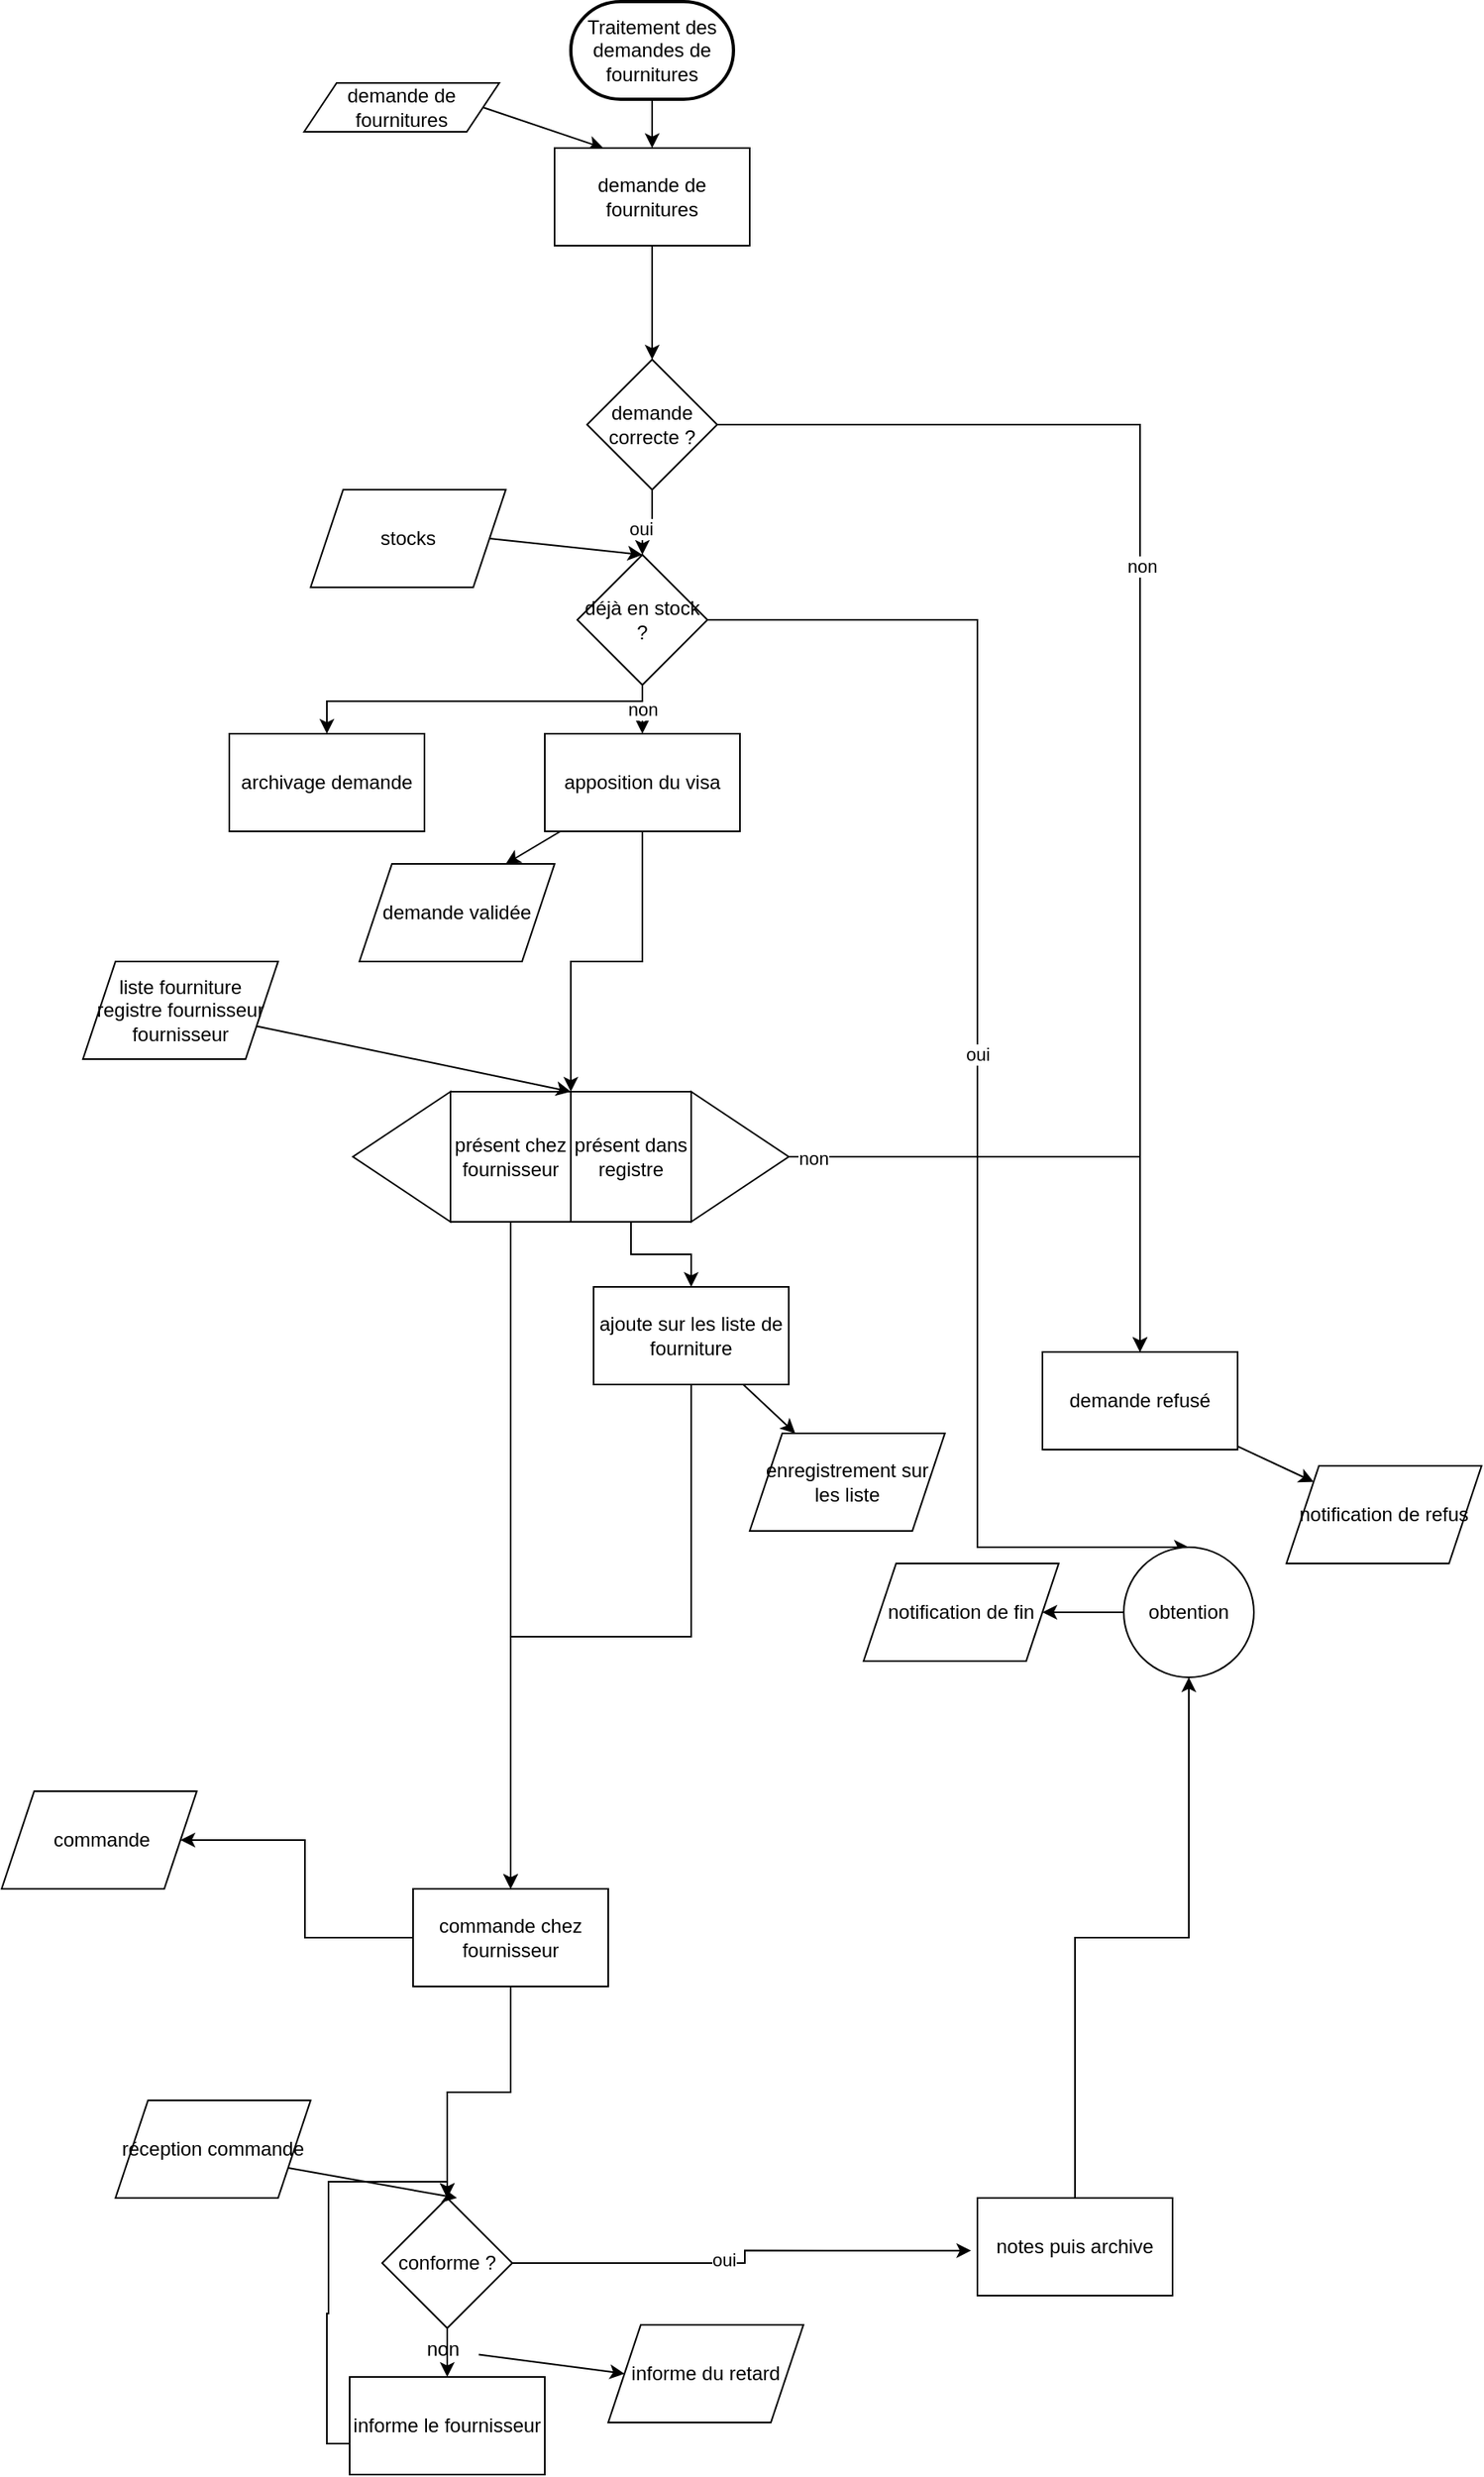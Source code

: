 <mxfile version="24.3.1" type="device">
  <diagram name="Page-1" id="yLBOF1aZCvmNsZlNOTB5">
    <mxGraphModel dx="956" dy="507" grid="1" gridSize="10" guides="1" tooltips="1" connect="1" arrows="1" fold="1" page="1" pageScale="1" pageWidth="827" pageHeight="1169" math="0" shadow="0">
      <root>
        <mxCell id="0" />
        <mxCell id="1" parent="0" />
        <mxCell id="ybGrIDfEgdniTeUTcgUt-2" value="" style="endArrow=classic;html=1;rounded=0;entryX=0.5;entryY=0;entryDx=0;entryDy=0;exitX=0.5;exitY=1;exitDx=0;exitDy=0;exitPerimeter=0;" edge="1" parent="1" source="ybGrIDfEgdniTeUTcgUt-59" target="ybGrIDfEgdniTeUTcgUt-78">
          <mxGeometry width="50" height="50" relative="1" as="geometry">
            <mxPoint x="420" y="130" as="sourcePoint" />
            <mxPoint x="420" y="150" as="targetPoint" />
          </mxGeometry>
        </mxCell>
        <mxCell id="ybGrIDfEgdniTeUTcgUt-12" style="edgeStyle=orthogonalEdgeStyle;rounded=0;orthogonalLoop=1;jettySize=auto;html=1;" edge="1" parent="1" source="ybGrIDfEgdniTeUTcgUt-3" target="ybGrIDfEgdniTeUTcgUt-11">
          <mxGeometry relative="1" as="geometry" />
        </mxCell>
        <mxCell id="ybGrIDfEgdniTeUTcgUt-13" value="&lt;div&gt;oui&lt;/div&gt;" style="edgeLabel;html=1;align=center;verticalAlign=middle;resizable=0;points=[];" vertex="1" connectable="0" parent="ybGrIDfEgdniTeUTcgUt-12">
          <mxGeometry x="0.275" y="-1" relative="1" as="geometry">
            <mxPoint as="offset" />
          </mxGeometry>
        </mxCell>
        <mxCell id="ybGrIDfEgdniTeUTcgUt-3" value="demande correcte ?" style="rhombus;whiteSpace=wrap;html=1;" vertex="1" parent="1">
          <mxGeometry x="380" y="280" width="80" height="80" as="geometry" />
        </mxCell>
        <mxCell id="ybGrIDfEgdniTeUTcgUt-7" value="" style="endArrow=classic;html=1;rounded=0;exitX=1;exitY=0.5;exitDx=0;exitDy=0;entryX=0.25;entryY=0;entryDx=0;entryDy=0;" edge="1" parent="1" source="ybGrIDfEgdniTeUTcgUt-36" target="ybGrIDfEgdniTeUTcgUt-78">
          <mxGeometry width="50" height="50" relative="1" as="geometry">
            <mxPoint x="320" y="260" as="sourcePoint" />
            <mxPoint x="360" y="270" as="targetPoint" />
          </mxGeometry>
        </mxCell>
        <mxCell id="ybGrIDfEgdniTeUTcgUt-9" value="" style="endArrow=classic;html=1;rounded=0;exitX=1;exitY=0.5;exitDx=0;exitDy=0;edgeStyle=orthogonalEdgeStyle;entryX=0.5;entryY=0;entryDx=0;entryDy=0;" edge="1" parent="1" source="ybGrIDfEgdniTeUTcgUt-3" target="ybGrIDfEgdniTeUTcgUt-61">
          <mxGeometry width="50" height="50" relative="1" as="geometry">
            <mxPoint x="410" y="360" as="sourcePoint" />
            <mxPoint x="630" y="330" as="targetPoint" />
          </mxGeometry>
        </mxCell>
        <mxCell id="ybGrIDfEgdniTeUTcgUt-10" value="&lt;div&gt;non&lt;/div&gt;" style="edgeLabel;html=1;align=center;verticalAlign=middle;resizable=0;points=[];" vertex="1" connectable="0" parent="ybGrIDfEgdniTeUTcgUt-9">
          <mxGeometry x="-0.165" y="1" relative="1" as="geometry">
            <mxPoint as="offset" />
          </mxGeometry>
        </mxCell>
        <mxCell id="ybGrIDfEgdniTeUTcgUt-18" value="non" style="edgeStyle=orthogonalEdgeStyle;rounded=0;orthogonalLoop=1;jettySize=auto;html=1;exitX=0.5;exitY=1;exitDx=0;exitDy=0;" edge="1" parent="1" source="ybGrIDfEgdniTeUTcgUt-11" target="ybGrIDfEgdniTeUTcgUt-17">
          <mxGeometry relative="1" as="geometry" />
        </mxCell>
        <mxCell id="ybGrIDfEgdniTeUTcgUt-80" value="oui" style="edgeStyle=orthogonalEdgeStyle;rounded=0;orthogonalLoop=1;jettySize=auto;html=1;entryX=0.5;entryY=0;entryDx=0;entryDy=0;" edge="1" parent="1" source="ybGrIDfEgdniTeUTcgUt-11" target="ybGrIDfEgdniTeUTcgUt-14">
          <mxGeometry relative="1" as="geometry">
            <mxPoint x="650" y="1000" as="targetPoint" />
            <Array as="points">
              <mxPoint x="620" y="440" />
              <mxPoint x="620" y="1010" />
            </Array>
          </mxGeometry>
        </mxCell>
        <mxCell id="ybGrIDfEgdniTeUTcgUt-84" style="edgeStyle=orthogonalEdgeStyle;rounded=0;orthogonalLoop=1;jettySize=auto;html=1;" edge="1" parent="1" source="ybGrIDfEgdniTeUTcgUt-11" target="ybGrIDfEgdniTeUTcgUt-83">
          <mxGeometry relative="1" as="geometry">
            <Array as="points">
              <mxPoint x="414" y="490" />
              <mxPoint x="220" y="490" />
            </Array>
          </mxGeometry>
        </mxCell>
        <mxCell id="ybGrIDfEgdniTeUTcgUt-11" value="déjà en stock ?" style="rhombus;whiteSpace=wrap;html=1;" vertex="1" parent="1">
          <mxGeometry x="374" y="400" width="80" height="80" as="geometry" />
        </mxCell>
        <mxCell id="ybGrIDfEgdniTeUTcgUt-77" style="edgeStyle=orthogonalEdgeStyle;rounded=0;orthogonalLoop=1;jettySize=auto;html=1;entryX=1;entryY=0.5;entryDx=0;entryDy=0;" edge="1" parent="1" source="ybGrIDfEgdniTeUTcgUt-14" target="ybGrIDfEgdniTeUTcgUt-76">
          <mxGeometry relative="1" as="geometry" />
        </mxCell>
        <mxCell id="ybGrIDfEgdniTeUTcgUt-14" value="obtention" style="ellipse;whiteSpace=wrap;html=1;aspect=fixed;" vertex="1" parent="1">
          <mxGeometry x="710" y="1010" width="80" height="80" as="geometry" />
        </mxCell>
        <mxCell id="ybGrIDfEgdniTeUTcgUt-20" style="edgeStyle=orthogonalEdgeStyle;rounded=0;orthogonalLoop=1;jettySize=auto;html=1;entryX=1;entryY=0;entryDx=0;entryDy=0;" edge="1" parent="1" source="ybGrIDfEgdniTeUTcgUt-17" target="ybGrIDfEgdniTeUTcgUt-69">
          <mxGeometry relative="1" as="geometry">
            <mxPoint x="414.0" y="620" as="targetPoint" />
          </mxGeometry>
        </mxCell>
        <mxCell id="ybGrIDfEgdniTeUTcgUt-82" style="rounded=0;orthogonalLoop=1;jettySize=auto;html=1;entryX=0.75;entryY=0;entryDx=0;entryDy=0;" edge="1" parent="1" source="ybGrIDfEgdniTeUTcgUt-17" target="ybGrIDfEgdniTeUTcgUt-81">
          <mxGeometry relative="1" as="geometry" />
        </mxCell>
        <mxCell id="ybGrIDfEgdniTeUTcgUt-17" value="apposition du visa" style="rounded=0;whiteSpace=wrap;html=1;gradientColor=none;" vertex="1" parent="1">
          <mxGeometry x="354" y="510" width="120" height="60" as="geometry" />
        </mxCell>
        <mxCell id="ybGrIDfEgdniTeUTcgUt-26" style="edgeStyle=orthogonalEdgeStyle;rounded=0;orthogonalLoop=1;jettySize=auto;html=1;entryX=0.5;entryY=0;entryDx=0;entryDy=0;" edge="1" parent="1" source="ybGrIDfEgdniTeUTcgUt-65" target="ybGrIDfEgdniTeUTcgUt-61">
          <mxGeometry relative="1" as="geometry">
            <mxPoint x="474" y="770" as="sourcePoint" />
            <mxPoint x="690.0" y="370" as="targetPoint" />
          </mxGeometry>
        </mxCell>
        <mxCell id="ybGrIDfEgdniTeUTcgUt-27" value="non" style="edgeLabel;html=1;align=center;verticalAlign=middle;resizable=0;points=[];" vertex="1" connectable="0" parent="ybGrIDfEgdniTeUTcgUt-26">
          <mxGeometry x="-0.915" y="-1" relative="1" as="geometry">
            <mxPoint as="offset" />
          </mxGeometry>
        </mxCell>
        <mxCell id="ybGrIDfEgdniTeUTcgUt-91" style="edgeStyle=orthogonalEdgeStyle;rounded=0;orthogonalLoop=1;jettySize=auto;html=1;entryX=0.5;entryY=0;entryDx=0;entryDy=0;" edge="1" parent="1" source="ybGrIDfEgdniTeUTcgUt-28" target="ybGrIDfEgdniTeUTcgUt-70">
          <mxGeometry relative="1" as="geometry" />
        </mxCell>
        <mxCell id="ybGrIDfEgdniTeUTcgUt-95" style="rounded=0;orthogonalLoop=1;jettySize=auto;html=1;" edge="1" parent="1" source="ybGrIDfEgdniTeUTcgUt-28" target="ybGrIDfEgdniTeUTcgUt-94">
          <mxGeometry relative="1" as="geometry" />
        </mxCell>
        <mxCell id="ybGrIDfEgdniTeUTcgUt-28" value="ajoute  sur les liste de fourniture" style="rounded=0;whiteSpace=wrap;html=1;" vertex="1" parent="1">
          <mxGeometry x="384" y="850" width="120" height="60" as="geometry" />
        </mxCell>
        <mxCell id="ybGrIDfEgdniTeUTcgUt-47" style="edgeStyle=orthogonalEdgeStyle;rounded=0;orthogonalLoop=1;jettySize=auto;html=1;entryX=-0.032;entryY=0.539;entryDx=0;entryDy=0;entryPerimeter=0;" edge="1" parent="1" source="ybGrIDfEgdniTeUTcgUt-34" target="ybGrIDfEgdniTeUTcgUt-46">
          <mxGeometry relative="1" as="geometry">
            <mxPoint x="390" y="1190.0" as="targetPoint" />
          </mxGeometry>
        </mxCell>
        <mxCell id="ybGrIDfEgdniTeUTcgUt-49" value="&lt;div&gt;oui&lt;/div&gt;" style="edgeLabel;html=1;align=center;verticalAlign=middle;resizable=0;points=[];" vertex="1" connectable="0" parent="ybGrIDfEgdniTeUTcgUt-47">
          <mxGeometry x="-0.107" y="3" relative="1" as="geometry">
            <mxPoint y="1" as="offset" />
          </mxGeometry>
        </mxCell>
        <mxCell id="ybGrIDfEgdniTeUTcgUt-51" style="edgeStyle=orthogonalEdgeStyle;rounded=0;orthogonalLoop=1;jettySize=auto;html=1;" edge="1" parent="1" source="ybGrIDfEgdniTeUTcgUt-34" target="ybGrIDfEgdniTeUTcgUt-50">
          <mxGeometry relative="1" as="geometry" />
        </mxCell>
        <mxCell id="ybGrIDfEgdniTeUTcgUt-34" value="conforme ?" style="rhombus;whiteSpace=wrap;html=1;" vertex="1" parent="1">
          <mxGeometry x="254" y="1410" width="80" height="80" as="geometry" />
        </mxCell>
        <mxCell id="ybGrIDfEgdniTeUTcgUt-36" value="demande de fournitures" style="shape=parallelogram;perimeter=parallelogramPerimeter;whiteSpace=wrap;html=1;fixedSize=1;" vertex="1" parent="1">
          <mxGeometry x="206" y="110" width="120" height="30" as="geometry" />
        </mxCell>
        <mxCell id="ybGrIDfEgdniTeUTcgUt-39" value="&lt;div&gt;stocks&lt;/div&gt;" style="shape=parallelogram;perimeter=parallelogramPerimeter;whiteSpace=wrap;html=1;fixedSize=1;" vertex="1" parent="1">
          <mxGeometry x="210" y="360" width="120" height="60" as="geometry" />
        </mxCell>
        <mxCell id="ybGrIDfEgdniTeUTcgUt-41" value="" style="endArrow=classic;html=1;rounded=0;exitX=1;exitY=0.5;exitDx=0;exitDy=0;entryX=0.5;entryY=0;entryDx=0;entryDy=0;" edge="1" parent="1" source="ybGrIDfEgdniTeUTcgUt-39" target="ybGrIDfEgdniTeUTcgUt-11">
          <mxGeometry width="50" height="50" relative="1" as="geometry">
            <mxPoint x="460" y="410" as="sourcePoint" />
            <mxPoint x="510" y="360" as="targetPoint" />
          </mxGeometry>
        </mxCell>
        <mxCell id="ybGrIDfEgdniTeUTcgUt-44" value="réception commande" style="shape=parallelogram;perimeter=parallelogramPerimeter;whiteSpace=wrap;html=1;fixedSize=1;" vertex="1" parent="1">
          <mxGeometry x="90" y="1350" width="120" height="60" as="geometry" />
        </mxCell>
        <mxCell id="ybGrIDfEgdniTeUTcgUt-45" value="" style="endArrow=classic;html=1;rounded=0;exitX=1;exitY=0.75;exitDx=0;exitDy=0;entryX=0.575;entryY=0;entryDx=0;entryDy=0;entryPerimeter=0;" edge="1" parent="1" source="ybGrIDfEgdniTeUTcgUt-44" target="ybGrIDfEgdniTeUTcgUt-34">
          <mxGeometry width="50" height="50" relative="1" as="geometry">
            <mxPoint x="50" y="1350" as="sourcePoint" />
            <mxPoint x="100" y="1300" as="targetPoint" />
          </mxGeometry>
        </mxCell>
        <mxCell id="ybGrIDfEgdniTeUTcgUt-48" style="edgeStyle=orthogonalEdgeStyle;rounded=0;orthogonalLoop=1;jettySize=auto;html=1;" edge="1" parent="1" source="ybGrIDfEgdniTeUTcgUt-46" target="ybGrIDfEgdniTeUTcgUt-14">
          <mxGeometry relative="1" as="geometry" />
        </mxCell>
        <mxCell id="ybGrIDfEgdniTeUTcgUt-46" value="notes puis archive" style="rounded=0;whiteSpace=wrap;html=1;" vertex="1" parent="1">
          <mxGeometry x="620" y="1410" width="120" height="60" as="geometry" />
        </mxCell>
        <mxCell id="ybGrIDfEgdniTeUTcgUt-52" style="edgeStyle=orthogonalEdgeStyle;rounded=0;orthogonalLoop=1;jettySize=auto;html=1;entryX=0.5;entryY=0;entryDx=0;entryDy=0;" edge="1" parent="1" target="ybGrIDfEgdniTeUTcgUt-34">
          <mxGeometry relative="1" as="geometry">
            <mxPoint x="290" y="1400" as="targetPoint" />
            <mxPoint x="234" y="1560" as="sourcePoint" />
            <Array as="points">
              <mxPoint x="234" y="1561" />
              <mxPoint x="220" y="1561" />
              <mxPoint x="220" y="1481" />
              <mxPoint x="221" y="1481" />
              <mxPoint x="221" y="1400" />
              <mxPoint x="294" y="1400" />
            </Array>
          </mxGeometry>
        </mxCell>
        <mxCell id="ybGrIDfEgdniTeUTcgUt-50" value="informe le fournisseur" style="rounded=0;whiteSpace=wrap;html=1;" vertex="1" parent="1">
          <mxGeometry x="234" y="1520" width="120" height="60" as="geometry" />
        </mxCell>
        <mxCell id="ybGrIDfEgdniTeUTcgUt-53" value="informe du retard" style="shape=parallelogram;perimeter=parallelogramPerimeter;whiteSpace=wrap;html=1;fixedSize=1;" vertex="1" parent="1">
          <mxGeometry x="393" y="1488" width="120" height="60" as="geometry" />
        </mxCell>
        <mxCell id="ybGrIDfEgdniTeUTcgUt-55" value="non" style="text;html=1;align=center;verticalAlign=middle;resizable=0;points=[];autosize=1;strokeColor=none;fillColor=none;" vertex="1" parent="1">
          <mxGeometry x="271" y="1488" width="40" height="30" as="geometry" />
        </mxCell>
        <mxCell id="ybGrIDfEgdniTeUTcgUt-56" value="" style="endArrow=classic;html=1;rounded=0;exitX=1.059;exitY=0.608;exitDx=0;exitDy=0;exitPerimeter=0;entryX=0;entryY=0.5;entryDx=0;entryDy=0;" edge="1" parent="1" source="ybGrIDfEgdniTeUTcgUt-55" target="ybGrIDfEgdniTeUTcgUt-53">
          <mxGeometry width="50" height="50" relative="1" as="geometry">
            <mxPoint x="360" y="1180" as="sourcePoint" />
            <mxPoint x="410" y="1130" as="targetPoint" />
          </mxGeometry>
        </mxCell>
        <mxCell id="ybGrIDfEgdniTeUTcgUt-59" value="Traitement des demandes de fournitures" style="strokeWidth=2;html=1;shape=mxgraph.flowchart.terminator;whiteSpace=wrap;" vertex="1" parent="1">
          <mxGeometry x="370" y="60" width="100" height="60" as="geometry" />
        </mxCell>
        <mxCell id="ybGrIDfEgdniTeUTcgUt-64" style="rounded=0;orthogonalLoop=1;jettySize=auto;html=1;" edge="1" parent="1" source="ybGrIDfEgdniTeUTcgUt-61" target="ybGrIDfEgdniTeUTcgUt-62">
          <mxGeometry relative="1" as="geometry" />
        </mxCell>
        <mxCell id="ybGrIDfEgdniTeUTcgUt-61" value="demande refusé" style="rounded=0;whiteSpace=wrap;html=1;" vertex="1" parent="1">
          <mxGeometry x="660" y="890" width="120" height="60" as="geometry" />
        </mxCell>
        <mxCell id="ybGrIDfEgdniTeUTcgUt-62" value="notification de refus" style="shape=parallelogram;perimeter=parallelogramPerimeter;whiteSpace=wrap;html=1;fixedSize=1;" vertex="1" parent="1">
          <mxGeometry x="810" y="960" width="120" height="60" as="geometry" />
        </mxCell>
        <mxCell id="ybGrIDfEgdniTeUTcgUt-65" value="" style="triangle;whiteSpace=wrap;html=1;" vertex="1" parent="1">
          <mxGeometry x="444" y="730" width="60" height="80" as="geometry" />
        </mxCell>
        <mxCell id="ybGrIDfEgdniTeUTcgUt-71" style="edgeStyle=orthogonalEdgeStyle;rounded=0;orthogonalLoop=1;jettySize=auto;html=1;entryX=0.5;entryY=0;entryDx=0;entryDy=0;exitX=0.5;exitY=1;exitDx=0;exitDy=0;" edge="1" parent="1" source="ybGrIDfEgdniTeUTcgUt-69" target="ybGrIDfEgdniTeUTcgUt-70">
          <mxGeometry relative="1" as="geometry" />
        </mxCell>
        <mxCell id="ybGrIDfEgdniTeUTcgUt-86" style="edgeStyle=orthogonalEdgeStyle;rounded=0;orthogonalLoop=1;jettySize=auto;html=1;" edge="1" parent="1" source="ybGrIDfEgdniTeUTcgUt-66" target="ybGrIDfEgdniTeUTcgUt-28">
          <mxGeometry relative="1" as="geometry" />
        </mxCell>
        <mxCell id="ybGrIDfEgdniTeUTcgUt-66" value="présent dans registre" style="rounded=0;whiteSpace=wrap;html=1;" vertex="1" parent="1">
          <mxGeometry x="370" y="730" width="74" height="80" as="geometry" />
        </mxCell>
        <mxCell id="ybGrIDfEgdniTeUTcgUt-68" value="" style="triangle;whiteSpace=wrap;html=1;rotation=-180;" vertex="1" parent="1">
          <mxGeometry x="236" y="730" width="60" height="80" as="geometry" />
        </mxCell>
        <mxCell id="ybGrIDfEgdniTeUTcgUt-69" value="présent chez fournisseur" style="rounded=0;whiteSpace=wrap;html=1;" vertex="1" parent="1">
          <mxGeometry x="296" y="730" width="74" height="80" as="geometry" />
        </mxCell>
        <mxCell id="ybGrIDfEgdniTeUTcgUt-74" style="edgeStyle=orthogonalEdgeStyle;rounded=0;orthogonalLoop=1;jettySize=auto;html=1;entryX=1;entryY=0.5;entryDx=0;entryDy=0;" edge="1" parent="1" source="ybGrIDfEgdniTeUTcgUt-70" target="ybGrIDfEgdniTeUTcgUt-73">
          <mxGeometry relative="1" as="geometry" />
        </mxCell>
        <mxCell id="ybGrIDfEgdniTeUTcgUt-88" style="edgeStyle=orthogonalEdgeStyle;rounded=0;orthogonalLoop=1;jettySize=auto;html=1;" edge="1" parent="1" source="ybGrIDfEgdniTeUTcgUt-70" target="ybGrIDfEgdniTeUTcgUt-34">
          <mxGeometry relative="1" as="geometry" />
        </mxCell>
        <mxCell id="ybGrIDfEgdniTeUTcgUt-70" value="commande chez fournisseur" style="rounded=0;whiteSpace=wrap;html=1;" vertex="1" parent="1">
          <mxGeometry x="273" y="1220" width="120" height="60" as="geometry" />
        </mxCell>
        <mxCell id="ybGrIDfEgdniTeUTcgUt-73" value="&amp;nbsp;commande" style="shape=parallelogram;perimeter=parallelogramPerimeter;whiteSpace=wrap;html=1;fixedSize=1;" vertex="1" parent="1">
          <mxGeometry x="20" y="1160" width="120" height="60" as="geometry" />
        </mxCell>
        <mxCell id="ybGrIDfEgdniTeUTcgUt-76" value="notification de fin" style="shape=parallelogram;perimeter=parallelogramPerimeter;whiteSpace=wrap;html=1;fixedSize=1;" vertex="1" parent="1">
          <mxGeometry x="550" y="1020" width="120" height="60" as="geometry" />
        </mxCell>
        <mxCell id="ybGrIDfEgdniTeUTcgUt-79" style="edgeStyle=orthogonalEdgeStyle;rounded=0;orthogonalLoop=1;jettySize=auto;html=1;entryX=0.5;entryY=0;entryDx=0;entryDy=0;" edge="1" parent="1" source="ybGrIDfEgdniTeUTcgUt-78" target="ybGrIDfEgdniTeUTcgUt-3">
          <mxGeometry relative="1" as="geometry" />
        </mxCell>
        <mxCell id="ybGrIDfEgdniTeUTcgUt-78" value="demande de fournitures" style="rounded=0;whiteSpace=wrap;html=1;gradientColor=none;" vertex="1" parent="1">
          <mxGeometry x="360" y="150" width="120" height="60" as="geometry" />
        </mxCell>
        <mxCell id="ybGrIDfEgdniTeUTcgUt-81" value="demande validée" style="shape=parallelogram;perimeter=parallelogramPerimeter;whiteSpace=wrap;html=1;fixedSize=1;" vertex="1" parent="1">
          <mxGeometry x="240" y="590" width="120" height="60" as="geometry" />
        </mxCell>
        <mxCell id="ybGrIDfEgdniTeUTcgUt-83" value="archivage demande" style="rounded=0;whiteSpace=wrap;html=1;gradientColor=none;" vertex="1" parent="1">
          <mxGeometry x="160" y="510" width="120" height="60" as="geometry" />
        </mxCell>
        <mxCell id="ybGrIDfEgdniTeUTcgUt-93" style="rounded=0;orthogonalLoop=1;jettySize=auto;html=1;entryX=0;entryY=0;entryDx=0;entryDy=0;" edge="1" parent="1" source="ybGrIDfEgdniTeUTcgUt-92" target="ybGrIDfEgdniTeUTcgUt-66">
          <mxGeometry relative="1" as="geometry" />
        </mxCell>
        <mxCell id="ybGrIDfEgdniTeUTcgUt-92" value="&lt;div&gt;liste fourniture&lt;/div&gt;&lt;div&gt;registre fournisseur&lt;/div&gt;&lt;div&gt;fournisseur&lt;br&gt;&lt;/div&gt;" style="shape=parallelogram;perimeter=parallelogramPerimeter;whiteSpace=wrap;html=1;fixedSize=1;" vertex="1" parent="1">
          <mxGeometry x="70" y="650" width="120" height="60" as="geometry" />
        </mxCell>
        <mxCell id="ybGrIDfEgdniTeUTcgUt-94" value="enregistrement sur les liste" style="shape=parallelogram;perimeter=parallelogramPerimeter;whiteSpace=wrap;html=1;fixedSize=1;" vertex="1" parent="1">
          <mxGeometry x="480" y="940" width="120" height="60" as="geometry" />
        </mxCell>
      </root>
    </mxGraphModel>
  </diagram>
</mxfile>
